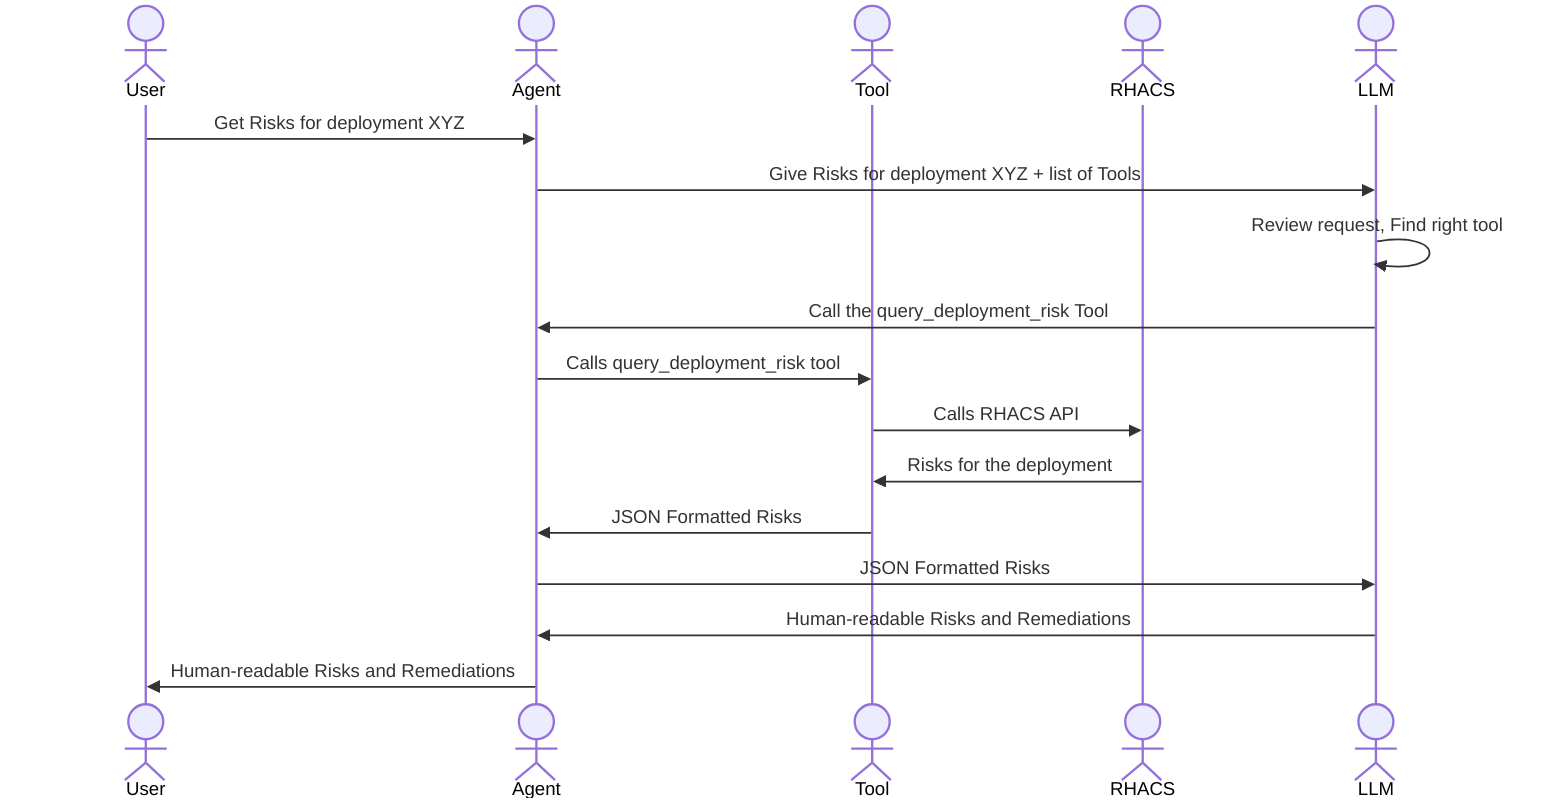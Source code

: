 sequenceDiagram
        actor User
        actor Agent
        actor Tool
        actor RHACS
        actor LLM
        User->>Agent: Get Risks for deployment XYZ
        Agent->>LLM: Give Risks for deployment XYZ + list of Tools
        LLM->>LLM: Review request, Find right tool
        LLM->>Agent: Call the query_deployment_risk Tool
        Agent->>Tool: Calls query_deployment_risk tool 
        Tool->>RHACS: Calls RHACS API
        RHACS->>Tool: Risks for the deployment
        Tool->>Agent: JSON Formatted Risks
        Agent->>LLM: JSON Formatted Risks
        LLM->>Agent: Human-readable Risks and Remediations
        Agent->>User: Human-readable Risks and Remediations